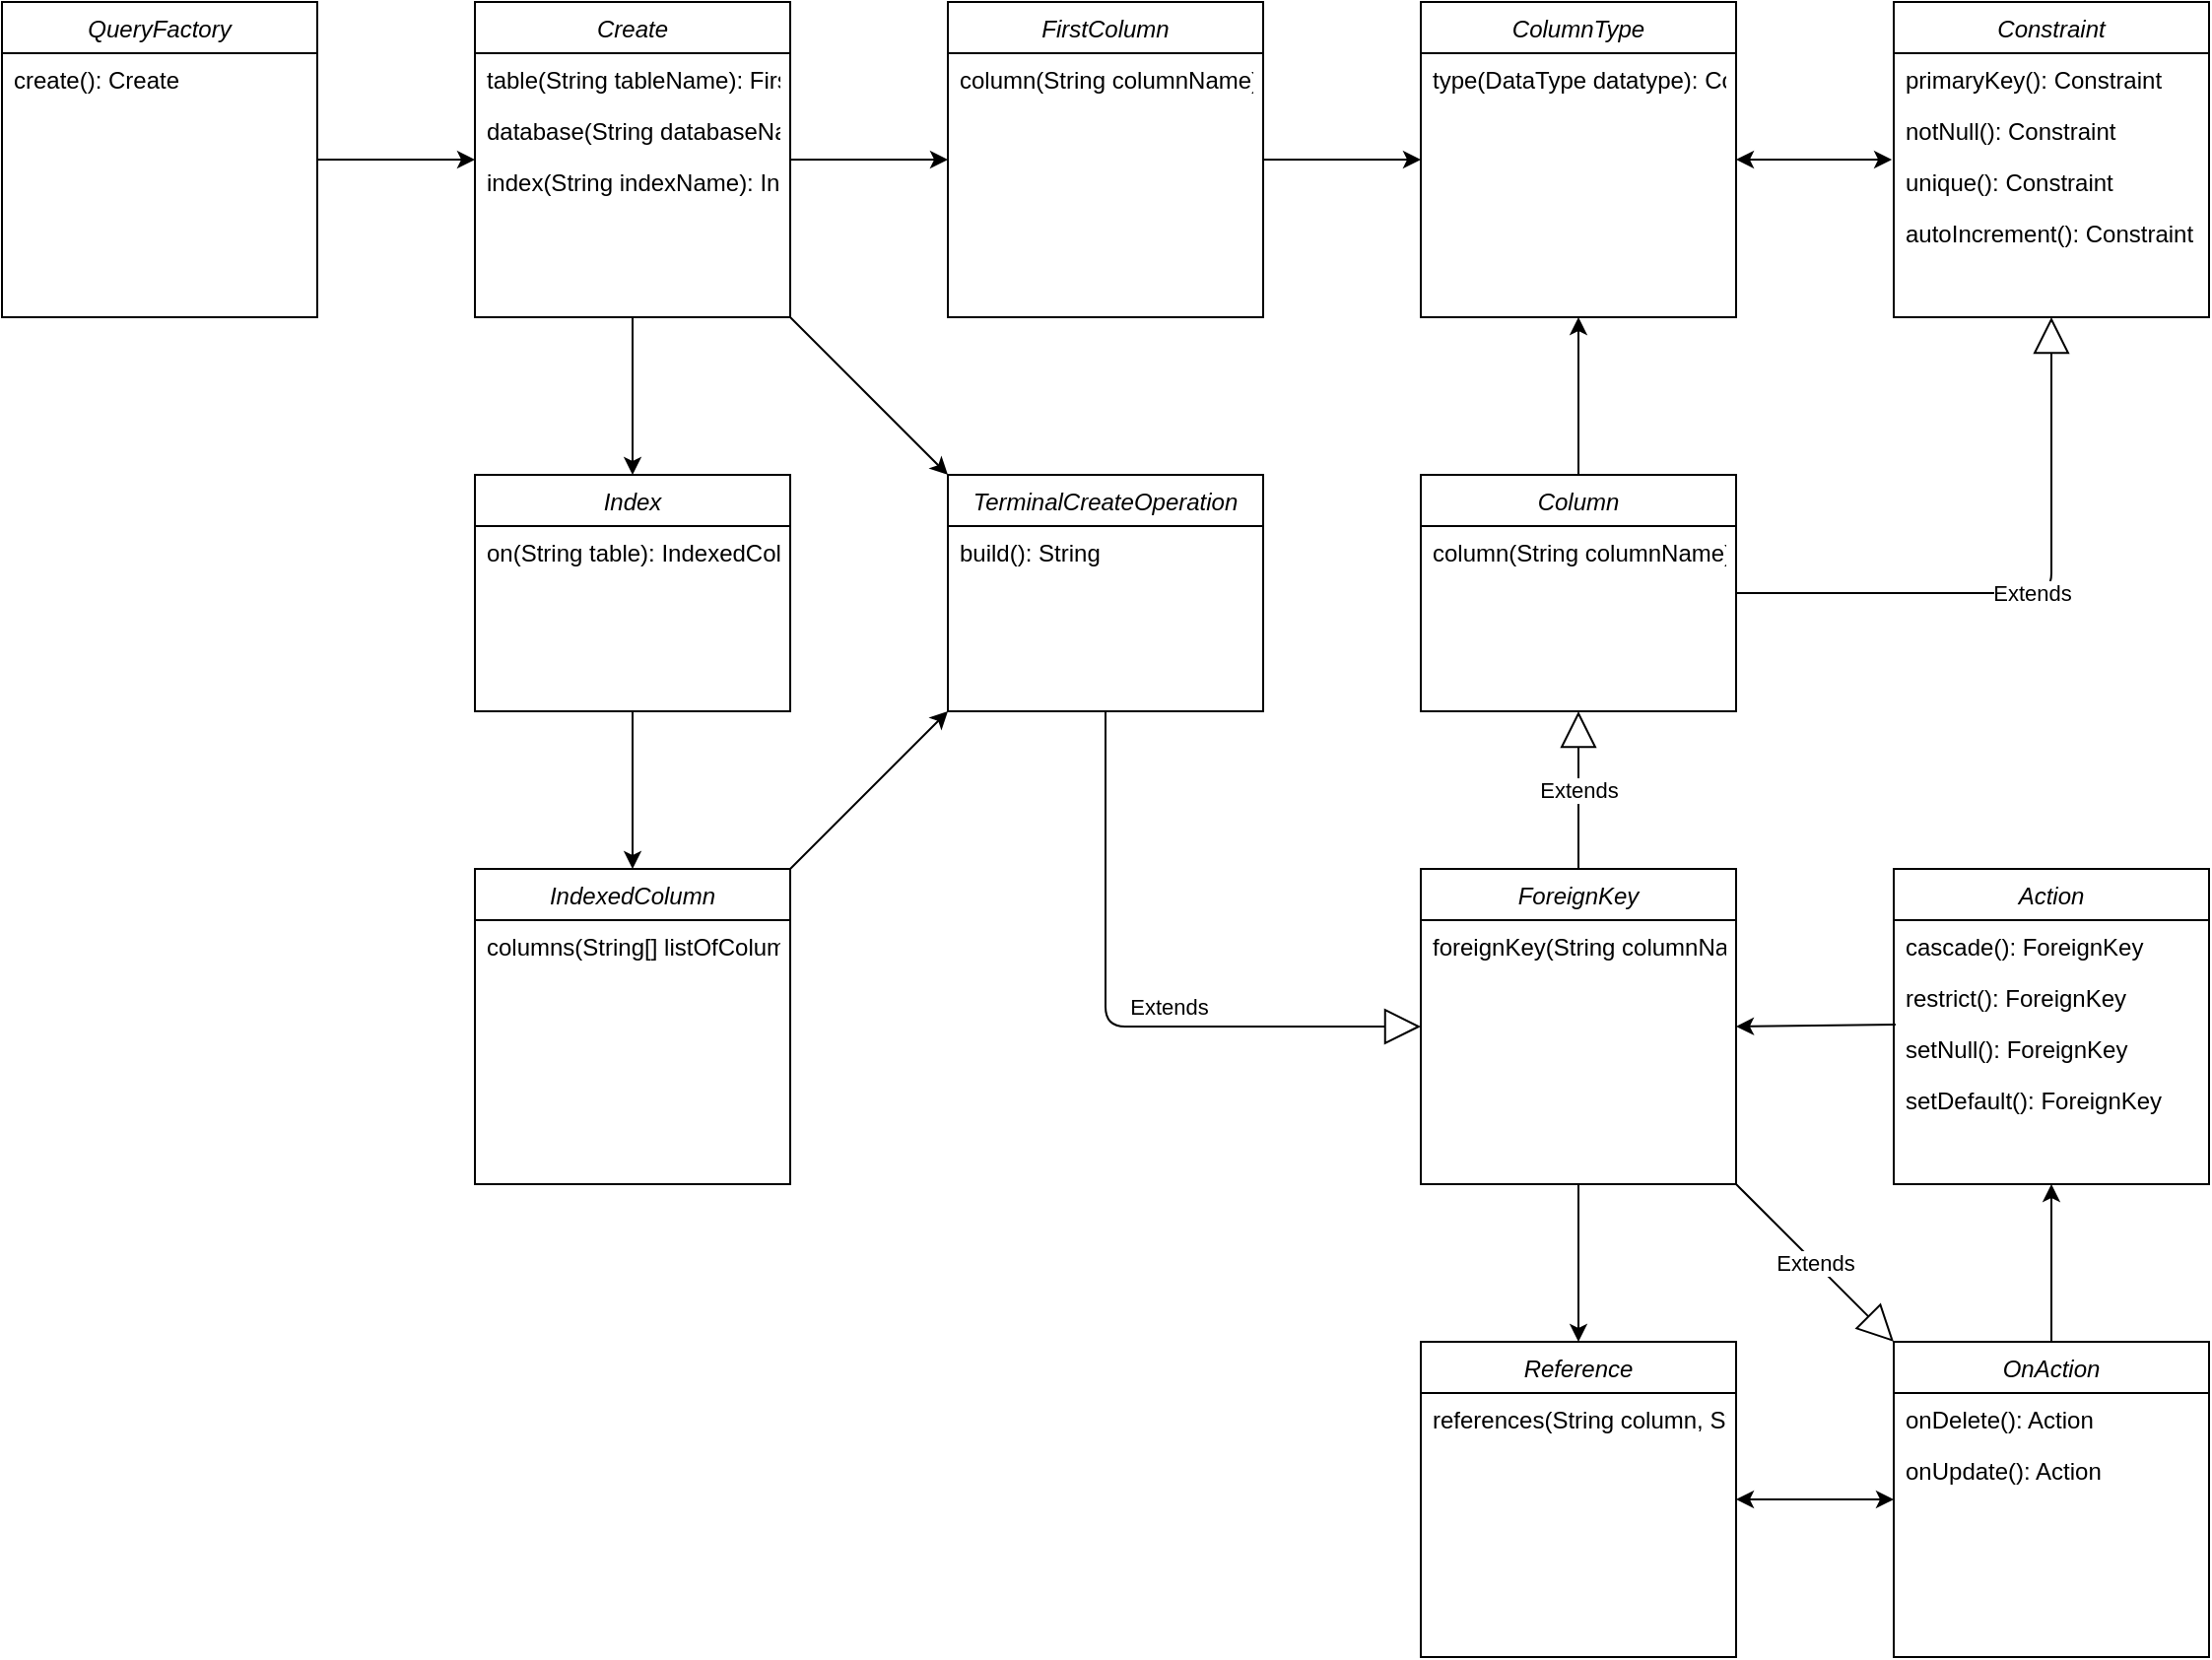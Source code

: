 <mxfile version="14.6.10" type="device"><diagram id="C5RBs43oDa-KdzZeNtuy" name="Page-1"><mxGraphModel dx="1026" dy="450" grid="1" gridSize="10" guides="1" tooltips="1" connect="1" arrows="1" fold="1" page="1" pageScale="1" pageWidth="827" pageHeight="1169" math="0" shadow="0"><root><mxCell id="WIyWlLk6GJQsqaUBKTNV-0"/><mxCell id="WIyWlLk6GJQsqaUBKTNV-1" parent="WIyWlLk6GJQsqaUBKTNV-0"/><mxCell id="zkfFHV4jXpPFQw0GAbJ--0" value="QueryFactory" style="swimlane;fontStyle=2;align=center;verticalAlign=top;childLayout=stackLayout;horizontal=1;startSize=26;horizontalStack=0;resizeParent=1;resizeLast=0;collapsible=1;marginBottom=0;rounded=0;shadow=0;strokeWidth=1;" parent="WIyWlLk6GJQsqaUBKTNV-1" vertex="1"><mxGeometry x="40" y="120" width="160" height="160" as="geometry"><mxRectangle x="230" y="140" width="160" height="26" as="alternateBounds"/></mxGeometry></mxCell><mxCell id="A3a8MVvxwytOtdOD7NzR-0" value="create(): Create" style="text;align=left;verticalAlign=top;spacingLeft=4;spacingRight=4;overflow=hidden;rotatable=0;points=[[0,0.5],[1,0.5]];portConstraint=eastwest;" parent="zkfFHV4jXpPFQw0GAbJ--0" vertex="1"><mxGeometry y="26" width="160" height="26" as="geometry"/></mxCell><mxCell id="395rzQ1Sz0LrWafPme_m-4" value="Create" style="swimlane;fontStyle=2;align=center;verticalAlign=top;childLayout=stackLayout;horizontal=1;startSize=26;horizontalStack=0;resizeParent=1;resizeLast=0;collapsible=1;marginBottom=0;rounded=0;shadow=0;strokeWidth=1;" parent="WIyWlLk6GJQsqaUBKTNV-1" vertex="1"><mxGeometry x="280" y="120" width="160" height="160" as="geometry"><mxRectangle x="230" y="140" width="160" height="26" as="alternateBounds"/></mxGeometry></mxCell><mxCell id="395rzQ1Sz0LrWafPme_m-5" value="table(String tableName): FirstColumn" style="text;align=left;verticalAlign=top;spacingLeft=4;spacingRight=4;overflow=hidden;rotatable=0;points=[[0,0.5],[1,0.5]];portConstraint=eastwest;" parent="395rzQ1Sz0LrWafPme_m-4" vertex="1"><mxGeometry y="26" width="160" height="26" as="geometry"/></mxCell><mxCell id="7ETvCpZVFwaiH-7jqnZN-0" value="database(String databaseName): TerminalOperation" style="text;align=left;verticalAlign=top;spacingLeft=4;spacingRight=4;overflow=hidden;rotatable=0;points=[[0,0.5],[1,0.5]];portConstraint=eastwest;" parent="395rzQ1Sz0LrWafPme_m-4" vertex="1"><mxGeometry y="52" width="160" height="26" as="geometry"/></mxCell><mxCell id="XbL8VKQHBPDlRRQsfSdW-14" value="index(String indexName): Index" style="text;align=left;verticalAlign=top;spacingLeft=4;spacingRight=4;overflow=hidden;rotatable=0;points=[[0,0.5],[1,0.5]];portConstraint=eastwest;" parent="395rzQ1Sz0LrWafPme_m-4" vertex="1"><mxGeometry y="78" width="160" height="26" as="geometry"/></mxCell><mxCell id="395rzQ1Sz0LrWafPme_m-12" value="" style="endArrow=classic;html=1;entryX=0;entryY=0.5;entryDx=0;entryDy=0;exitX=1;exitY=0.5;exitDx=0;exitDy=0;" parent="WIyWlLk6GJQsqaUBKTNV-1" source="zkfFHV4jXpPFQw0GAbJ--0" target="395rzQ1Sz0LrWafPme_m-4" edge="1"><mxGeometry width="50" height="50" relative="1" as="geometry"><mxPoint x="260" y="280" as="sourcePoint"/><mxPoint x="200" y="167" as="targetPoint"/></mxGeometry></mxCell><mxCell id="A3a8MVvxwytOtdOD7NzR-1" value="ColumnType" style="swimlane;fontStyle=2;align=center;verticalAlign=top;childLayout=stackLayout;horizontal=1;startSize=26;horizontalStack=0;resizeParent=1;resizeLast=0;collapsible=1;marginBottom=0;rounded=0;shadow=0;strokeWidth=1;" parent="WIyWlLk6GJQsqaUBKTNV-1" vertex="1"><mxGeometry x="760" y="120" width="160" height="160" as="geometry"><mxRectangle x="230" y="140" width="160" height="26" as="alternateBounds"/></mxGeometry></mxCell><mxCell id="A3a8MVvxwytOtdOD7NzR-2" value="type(DataType datatype): Constraint" style="text;align=left;verticalAlign=top;spacingLeft=4;spacingRight=4;overflow=hidden;rotatable=0;points=[[0,0.5],[1,0.5]];portConstraint=eastwest;" parent="A3a8MVvxwytOtdOD7NzR-1" vertex="1"><mxGeometry y="26" width="160" height="26" as="geometry"/></mxCell><mxCell id="A3a8MVvxwytOtdOD7NzR-3" value="FirstColumn" style="swimlane;fontStyle=2;align=center;verticalAlign=top;childLayout=stackLayout;horizontal=1;startSize=26;horizontalStack=0;resizeParent=1;resizeLast=0;collapsible=1;marginBottom=0;rounded=0;shadow=0;strokeWidth=1;" parent="WIyWlLk6GJQsqaUBKTNV-1" vertex="1"><mxGeometry x="520" y="120" width="160" height="160" as="geometry"><mxRectangle x="230" y="140" width="160" height="26" as="alternateBounds"/></mxGeometry></mxCell><mxCell id="XbL8VKQHBPDlRRQsfSdW-12" value="column(String columnName): ColumnType" style="text;align=left;verticalAlign=top;spacingLeft=4;spacingRight=4;overflow=hidden;rotatable=0;points=[[0,0.5],[1,0.5]];portConstraint=eastwest;" parent="A3a8MVvxwytOtdOD7NzR-3" vertex="1"><mxGeometry y="26" width="160" height="26" as="geometry"/></mxCell><mxCell id="A3a8MVvxwytOtdOD7NzR-5" value="" style="endArrow=classic;html=1;entryX=0;entryY=0.5;entryDx=0;entryDy=0;exitX=1;exitY=0.5;exitDx=0;exitDy=0;" parent="WIyWlLk6GJQsqaUBKTNV-1" source="395rzQ1Sz0LrWafPme_m-4" target="A3a8MVvxwytOtdOD7NzR-3" edge="1"><mxGeometry width="50" height="50" relative="1" as="geometry"><mxPoint x="210" y="190" as="sourcePoint"/><mxPoint x="290" y="190" as="targetPoint"/></mxGeometry></mxCell><mxCell id="A3a8MVvxwytOtdOD7NzR-6" value="" style="endArrow=classic;html=1;entryX=0;entryY=0.5;entryDx=0;entryDy=0;exitX=1;exitY=0.5;exitDx=0;exitDy=0;" parent="WIyWlLk6GJQsqaUBKTNV-1" source="A3a8MVvxwytOtdOD7NzR-3" target="A3a8MVvxwytOtdOD7NzR-1" edge="1"><mxGeometry width="50" height="50" relative="1" as="geometry"><mxPoint x="710" y="210" as="sourcePoint"/><mxPoint x="530" y="190" as="targetPoint"/></mxGeometry></mxCell><mxCell id="A3a8MVvxwytOtdOD7NzR-9" value="Column" style="swimlane;fontStyle=2;align=center;verticalAlign=top;childLayout=stackLayout;horizontal=1;startSize=26;horizontalStack=0;resizeParent=1;resizeLast=0;collapsible=1;marginBottom=0;rounded=0;shadow=0;strokeWidth=1;" parent="WIyWlLk6GJQsqaUBKTNV-1" vertex="1"><mxGeometry x="760" y="360" width="160" height="120" as="geometry"><mxRectangle x="230" y="140" width="160" height="26" as="alternateBounds"/></mxGeometry></mxCell><mxCell id="A3a8MVvxwytOtdOD7NzR-10" value="column(String columnName): ColumnType" style="text;align=left;verticalAlign=top;spacingLeft=4;spacingRight=4;overflow=hidden;rotatable=0;points=[[0,0.5],[1,0.5]];portConstraint=eastwest;" parent="A3a8MVvxwytOtdOD7NzR-9" vertex="1"><mxGeometry y="26" width="160" height="26" as="geometry"/></mxCell><mxCell id="7ETvCpZVFwaiH-7jqnZN-1" value="TerminalCreateOperation" style="swimlane;fontStyle=2;align=center;verticalAlign=top;childLayout=stackLayout;horizontal=1;startSize=26;horizontalStack=0;resizeParent=1;resizeLast=0;collapsible=1;marginBottom=0;rounded=0;shadow=0;strokeWidth=1;" parent="WIyWlLk6GJQsqaUBKTNV-1" vertex="1"><mxGeometry x="520" y="360" width="160" height="120" as="geometry"><mxRectangle x="230" y="140" width="160" height="26" as="alternateBounds"/></mxGeometry></mxCell><mxCell id="7ETvCpZVFwaiH-7jqnZN-2" value="build(): String" style="text;align=left;verticalAlign=top;spacingLeft=4;spacingRight=4;overflow=hidden;rotatable=0;points=[[0,0.5],[1,0.5]];portConstraint=eastwest;" parent="7ETvCpZVFwaiH-7jqnZN-1" vertex="1"><mxGeometry y="26" width="160" height="26" as="geometry"/></mxCell><mxCell id="7ETvCpZVFwaiH-7jqnZN-4" value="" style="endArrow=classic;html=1;entryX=0;entryY=0;entryDx=0;entryDy=0;exitX=1;exitY=1;exitDx=0;exitDy=0;" parent="WIyWlLk6GJQsqaUBKTNV-1" source="395rzQ1Sz0LrWafPme_m-4" target="7ETvCpZVFwaiH-7jqnZN-1" edge="1"><mxGeometry width="50" height="50" relative="1" as="geometry"><mxPoint x="450" y="190" as="sourcePoint"/><mxPoint x="530" y="190" as="targetPoint"/></mxGeometry></mxCell><mxCell id="kE2_z7dA7F_K42ZVnH6D-0" value="Constraint" style="swimlane;fontStyle=2;align=center;verticalAlign=top;childLayout=stackLayout;horizontal=1;startSize=26;horizontalStack=0;resizeParent=1;resizeLast=0;collapsible=1;marginBottom=0;rounded=0;shadow=0;strokeWidth=1;" parent="WIyWlLk6GJQsqaUBKTNV-1" vertex="1"><mxGeometry x="1000" y="120" width="160" height="160" as="geometry"><mxRectangle x="230" y="140" width="160" height="26" as="alternateBounds"/></mxGeometry></mxCell><mxCell id="XbL8VKQHBPDlRRQsfSdW-2" value="primaryKey(): Constraint" style="text;align=left;verticalAlign=top;spacingLeft=4;spacingRight=4;overflow=hidden;rotatable=0;points=[[0,0.5],[1,0.5]];portConstraint=eastwest;" parent="kE2_z7dA7F_K42ZVnH6D-0" vertex="1"><mxGeometry y="26" width="160" height="26" as="geometry"/></mxCell><mxCell id="kE2_z7dA7F_K42ZVnH6D-4" value="notNull(): Constraint" style="text;align=left;verticalAlign=top;spacingLeft=4;spacingRight=4;overflow=hidden;rotatable=0;points=[[0,0.5],[1,0.5]];portConstraint=eastwest;" parent="kE2_z7dA7F_K42ZVnH6D-0" vertex="1"><mxGeometry y="52" width="160" height="26" as="geometry"/></mxCell><mxCell id="kE2_z7dA7F_K42ZVnH6D-1" value="unique(): Constraint" style="text;align=left;verticalAlign=top;spacingLeft=4;spacingRight=4;overflow=hidden;rotatable=0;points=[[0,0.5],[1,0.5]];portConstraint=eastwest;" parent="kE2_z7dA7F_K42ZVnH6D-0" vertex="1"><mxGeometry y="78" width="160" height="26" as="geometry"/></mxCell><mxCell id="U4Ft35XA_AcwO2aNEbPQ-4" value="autoIncrement(): Constraint" style="text;align=left;verticalAlign=top;spacingLeft=4;spacingRight=4;overflow=hidden;rotatable=0;points=[[0,0.5],[1,0.5]];portConstraint=eastwest;" vertex="1" parent="kE2_z7dA7F_K42ZVnH6D-0"><mxGeometry y="104" width="160" height="26" as="geometry"/></mxCell><mxCell id="kE2_z7dA7F_K42ZVnH6D-2" value="Extends" style="endArrow=block;endSize=16;endFill=0;html=1;entryX=0.5;entryY=1;entryDx=0;entryDy=0;exitX=1;exitY=0.5;exitDx=0;exitDy=0;" parent="WIyWlLk6GJQsqaUBKTNV-1" source="A3a8MVvxwytOtdOD7NzR-9" target="kE2_z7dA7F_K42ZVnH6D-0" edge="1"><mxGeometry width="160" relative="1" as="geometry"><mxPoint x="1080" y="360" as="sourcePoint"/><mxPoint x="1090" y="250" as="targetPoint"/><Array as="points"><mxPoint x="1080" y="420"/></Array></mxGeometry></mxCell><mxCell id="XbL8VKQHBPDlRRQsfSdW-0" value="" style="endArrow=classic;html=1;exitX=0.5;exitY=0;exitDx=0;exitDy=0;entryX=0.5;entryY=1;entryDx=0;entryDy=0;" parent="WIyWlLk6GJQsqaUBKTNV-1" source="A3a8MVvxwytOtdOD7NzR-9" target="A3a8MVvxwytOtdOD7NzR-1" edge="1"><mxGeometry width="50" height="50" relative="1" as="geometry"><mxPoint x="930" y="190" as="sourcePoint"/><mxPoint x="940" y="260" as="targetPoint"/></mxGeometry></mxCell><mxCell id="XbL8VKQHBPDlRRQsfSdW-1" value="" style="endArrow=classic;startArrow=classic;html=1;exitX=-0.006;exitY=0.077;exitDx=0;exitDy=0;entryX=1;entryY=0.5;entryDx=0;entryDy=0;exitPerimeter=0;" parent="WIyWlLk6GJQsqaUBKTNV-1" source="kE2_z7dA7F_K42ZVnH6D-1" target="A3a8MVvxwytOtdOD7NzR-1" edge="1"><mxGeometry width="50" height="50" relative="1" as="geometry"><mxPoint x="999.96" y="598" as="sourcePoint"/><mxPoint x="920" y="598" as="targetPoint"/></mxGeometry></mxCell><mxCell id="XbL8VKQHBPDlRRQsfSdW-3" value="Reference" style="swimlane;fontStyle=2;align=center;verticalAlign=top;childLayout=stackLayout;horizontal=1;startSize=26;horizontalStack=0;resizeParent=1;resizeLast=0;collapsible=1;marginBottom=0;rounded=0;shadow=0;strokeWidth=1;" parent="WIyWlLk6GJQsqaUBKTNV-1" vertex="1"><mxGeometry x="760" y="800" width="160" height="160" as="geometry"><mxRectangle x="230" y="140" width="160" height="26" as="alternateBounds"/></mxGeometry></mxCell><mxCell id="XbL8VKQHBPDlRRQsfSdW-4" value="references(String column, String ofTable): OnAction" style="text;align=left;verticalAlign=top;spacingLeft=4;spacingRight=4;overflow=hidden;rotatable=0;points=[[0,0.5],[1,0.5]];portConstraint=eastwest;" parent="XbL8VKQHBPDlRRQsfSdW-3" vertex="1"><mxGeometry y="26" width="160" height="26" as="geometry"/></mxCell><mxCell id="XbL8VKQHBPDlRRQsfSdW-8" value="ForeignKey" style="swimlane;fontStyle=2;align=center;verticalAlign=top;childLayout=stackLayout;horizontal=1;startSize=26;horizontalStack=0;resizeParent=1;resizeLast=0;collapsible=1;marginBottom=0;rounded=0;shadow=0;strokeWidth=1;" parent="WIyWlLk6GJQsqaUBKTNV-1" vertex="1"><mxGeometry x="760" y="560" width="160" height="160" as="geometry"><mxRectangle x="230" y="140" width="160" height="26" as="alternateBounds"/></mxGeometry></mxCell><mxCell id="XbL8VKQHBPDlRRQsfSdW-7" value="foreignKey(String columnName): Reference" style="text;align=left;verticalAlign=top;spacingLeft=4;spacingRight=4;overflow=hidden;rotatable=0;points=[[0,0.5],[1,0.5]];portConstraint=eastwest;" parent="XbL8VKQHBPDlRRQsfSdW-8" vertex="1"><mxGeometry y="26" width="160" height="26" as="geometry"/></mxCell><mxCell id="XbL8VKQHBPDlRRQsfSdW-10" value="" style="endArrow=classic;startArrow=classic;html=1;exitX=0;exitY=0.5;exitDx=0;exitDy=0;entryX=1;entryY=0.5;entryDx=0;entryDy=0;" parent="WIyWlLk6GJQsqaUBKTNV-1" source="U4Ft35XA_AcwO2aNEbPQ-5" target="XbL8VKQHBPDlRRQsfSdW-3" edge="1"><mxGeometry width="50" height="50" relative="1" as="geometry"><mxPoint x="890" y="750" as="sourcePoint"/><mxPoint x="840" y="780" as="targetPoint"/></mxGeometry></mxCell><mxCell id="XbL8VKQHBPDlRRQsfSdW-11" value="Extends" style="endArrow=block;endSize=16;endFill=0;html=1;entryX=0.5;entryY=1;entryDx=0;entryDy=0;exitX=0.5;exitY=0;exitDx=0;exitDy=0;" parent="WIyWlLk6GJQsqaUBKTNV-1" source="XbL8VKQHBPDlRRQsfSdW-8" target="A3a8MVvxwytOtdOD7NzR-9" edge="1"><mxGeometry width="160" relative="1" as="geometry"><mxPoint x="930" y="450" as="sourcePoint"/><mxPoint x="1010" y="450" as="targetPoint"/></mxGeometry></mxCell><mxCell id="XbL8VKQHBPDlRRQsfSdW-13" value="Extends" style="endArrow=block;endSize=16;endFill=0;html=1;entryX=0;entryY=0.5;entryDx=0;entryDy=0;exitX=0.5;exitY=1;exitDx=0;exitDy=0;" parent="WIyWlLk6GJQsqaUBKTNV-1" source="7ETvCpZVFwaiH-7jqnZN-1" target="XbL8VKQHBPDlRRQsfSdW-8" edge="1"><mxGeometry x="0.2" y="10" width="160" relative="1" as="geometry"><mxPoint x="850" y="570" as="sourcePoint"/><mxPoint x="850" y="490" as="targetPoint"/><Array as="points"><mxPoint x="600" y="640"/></Array><mxPoint as="offset"/></mxGeometry></mxCell><mxCell id="XbL8VKQHBPDlRRQsfSdW-15" value="Index" style="swimlane;fontStyle=2;align=center;verticalAlign=top;childLayout=stackLayout;horizontal=1;startSize=26;horizontalStack=0;resizeParent=1;resizeLast=0;collapsible=1;marginBottom=0;rounded=0;shadow=0;strokeWidth=1;" parent="WIyWlLk6GJQsqaUBKTNV-1" vertex="1"><mxGeometry x="280" y="360" width="160" height="120" as="geometry"><mxRectangle x="230" y="140" width="160" height="26" as="alternateBounds"/></mxGeometry></mxCell><mxCell id="XbL8VKQHBPDlRRQsfSdW-16" value="on(String table): IndexedColumn" style="text;align=left;verticalAlign=top;spacingLeft=4;spacingRight=4;overflow=hidden;rotatable=0;points=[[0,0.5],[1,0.5]];portConstraint=eastwest;" parent="XbL8VKQHBPDlRRQsfSdW-15" vertex="1"><mxGeometry y="26" width="160" height="26" as="geometry"/></mxCell><mxCell id="XbL8VKQHBPDlRRQsfSdW-17" value="IndexedColumn" style="swimlane;fontStyle=2;align=center;verticalAlign=top;childLayout=stackLayout;horizontal=1;startSize=26;horizontalStack=0;resizeParent=1;resizeLast=0;collapsible=1;marginBottom=0;rounded=0;shadow=0;strokeWidth=1;" parent="WIyWlLk6GJQsqaUBKTNV-1" vertex="1"><mxGeometry x="280" y="560" width="160" height="160" as="geometry"><mxRectangle x="230" y="140" width="160" height="26" as="alternateBounds"/></mxGeometry></mxCell><mxCell id="XbL8VKQHBPDlRRQsfSdW-21" value="columns(String[] listOfColumns): TerminalOperation" style="text;align=left;verticalAlign=top;spacingLeft=4;spacingRight=4;overflow=hidden;rotatable=0;points=[[0,0.5],[1,0.5]];portConstraint=eastwest;" parent="XbL8VKQHBPDlRRQsfSdW-17" vertex="1"><mxGeometry y="26" width="160" height="26" as="geometry"/></mxCell><mxCell id="XbL8VKQHBPDlRRQsfSdW-19" value="" style="endArrow=classic;html=1;entryX=0.5;entryY=0;entryDx=0;entryDy=0;exitX=0.5;exitY=1;exitDx=0;exitDy=0;" parent="WIyWlLk6GJQsqaUBKTNV-1" source="395rzQ1Sz0LrWafPme_m-4" target="XbL8VKQHBPDlRRQsfSdW-15" edge="1"><mxGeometry width="50" height="50" relative="1" as="geometry"><mxPoint x="450" y="290" as="sourcePoint"/><mxPoint x="530" y="370" as="targetPoint"/></mxGeometry></mxCell><mxCell id="XbL8VKQHBPDlRRQsfSdW-20" value="" style="endArrow=classic;html=1;entryX=0.5;entryY=0;entryDx=0;entryDy=0;exitX=0.5;exitY=1;exitDx=0;exitDy=0;" parent="WIyWlLk6GJQsqaUBKTNV-1" source="XbL8VKQHBPDlRRQsfSdW-15" target="XbL8VKQHBPDlRRQsfSdW-17" edge="1"><mxGeometry width="50" height="50" relative="1" as="geometry"><mxPoint x="460" y="300" as="sourcePoint"/><mxPoint x="540" y="380" as="targetPoint"/></mxGeometry></mxCell><mxCell id="XbL8VKQHBPDlRRQsfSdW-23" value="" style="endArrow=classic;html=1;entryX=0;entryY=1;entryDx=0;entryDy=0;exitX=1;exitY=0;exitDx=0;exitDy=0;" parent="WIyWlLk6GJQsqaUBKTNV-1" source="XbL8VKQHBPDlRRQsfSdW-17" target="7ETvCpZVFwaiH-7jqnZN-1" edge="1"><mxGeometry width="50" height="50" relative="1" as="geometry"><mxPoint x="450" y="290" as="sourcePoint"/><mxPoint x="530" y="370" as="targetPoint"/></mxGeometry></mxCell><mxCell id="U4Ft35XA_AcwO2aNEbPQ-5" value="OnAction" style="swimlane;fontStyle=2;align=center;verticalAlign=top;childLayout=stackLayout;horizontal=1;startSize=26;horizontalStack=0;resizeParent=1;resizeLast=0;collapsible=1;marginBottom=0;rounded=0;shadow=0;strokeWidth=1;" vertex="1" parent="WIyWlLk6GJQsqaUBKTNV-1"><mxGeometry x="1000" y="800" width="160" height="160" as="geometry"><mxRectangle x="230" y="140" width="160" height="26" as="alternateBounds"/></mxGeometry></mxCell><mxCell id="U4Ft35XA_AcwO2aNEbPQ-6" value="onDelete(): Action" style="text;align=left;verticalAlign=top;spacingLeft=4;spacingRight=4;overflow=hidden;rotatable=0;points=[[0,0.5],[1,0.5]];portConstraint=eastwest;" vertex="1" parent="U4Ft35XA_AcwO2aNEbPQ-5"><mxGeometry y="26" width="160" height="26" as="geometry"/></mxCell><mxCell id="U4Ft35XA_AcwO2aNEbPQ-7" value="onUpdate(): Action" style="text;align=left;verticalAlign=top;spacingLeft=4;spacingRight=4;overflow=hidden;rotatable=0;points=[[0,0.5],[1,0.5]];portConstraint=eastwest;" vertex="1" parent="U4Ft35XA_AcwO2aNEbPQ-5"><mxGeometry y="52" width="160" height="26" as="geometry"/></mxCell><mxCell id="U4Ft35XA_AcwO2aNEbPQ-8" value="Action" style="swimlane;fontStyle=2;align=center;verticalAlign=top;childLayout=stackLayout;horizontal=1;startSize=26;horizontalStack=0;resizeParent=1;resizeLast=0;collapsible=1;marginBottom=0;rounded=0;shadow=0;strokeWidth=1;" vertex="1" parent="WIyWlLk6GJQsqaUBKTNV-1"><mxGeometry x="1000" y="560" width="160" height="160" as="geometry"><mxRectangle x="230" y="140" width="160" height="26" as="alternateBounds"/></mxGeometry></mxCell><mxCell id="U4Ft35XA_AcwO2aNEbPQ-9" value="cascade(): ForeignKey" style="text;align=left;verticalAlign=top;spacingLeft=4;spacingRight=4;overflow=hidden;rotatable=0;points=[[0,0.5],[1,0.5]];portConstraint=eastwest;" vertex="1" parent="U4Ft35XA_AcwO2aNEbPQ-8"><mxGeometry y="26" width="160" height="26" as="geometry"/></mxCell><mxCell id="U4Ft35XA_AcwO2aNEbPQ-11" value="restrict(): ForeignKey" style="text;align=left;verticalAlign=top;spacingLeft=4;spacingRight=4;overflow=hidden;rotatable=0;points=[[0,0.5],[1,0.5]];portConstraint=eastwest;" vertex="1" parent="U4Ft35XA_AcwO2aNEbPQ-8"><mxGeometry y="52" width="160" height="26" as="geometry"/></mxCell><mxCell id="U4Ft35XA_AcwO2aNEbPQ-12" value="setNull(): ForeignKey" style="text;align=left;verticalAlign=top;spacingLeft=4;spacingRight=4;overflow=hidden;rotatable=0;points=[[0,0.5],[1,0.5]];portConstraint=eastwest;" vertex="1" parent="U4Ft35XA_AcwO2aNEbPQ-8"><mxGeometry y="78" width="160" height="26" as="geometry"/></mxCell><mxCell id="U4Ft35XA_AcwO2aNEbPQ-13" value="setDefault(): ForeignKey" style="text;align=left;verticalAlign=top;spacingLeft=4;spacingRight=4;overflow=hidden;rotatable=0;points=[[0,0.5],[1,0.5]];portConstraint=eastwest;" vertex="1" parent="U4Ft35XA_AcwO2aNEbPQ-8"><mxGeometry y="104" width="160" height="26" as="geometry"/></mxCell><mxCell id="U4Ft35XA_AcwO2aNEbPQ-14" value="" style="endArrow=classic;html=1;exitX=0.5;exitY=1;exitDx=0;exitDy=0;entryX=0.5;entryY=0;entryDx=0;entryDy=0;" edge="1" parent="WIyWlLk6GJQsqaUBKTNV-1" source="XbL8VKQHBPDlRRQsfSdW-8" target="XbL8VKQHBPDlRRQsfSdW-3"><mxGeometry width="50" height="50" relative="1" as="geometry"><mxPoint x="1300" y="680" as="sourcePoint"/><mxPoint x="1300" y="600" as="targetPoint"/></mxGeometry></mxCell><mxCell id="U4Ft35XA_AcwO2aNEbPQ-15" value="" style="endArrow=classic;html=1;entryX=0.5;entryY=1;entryDx=0;entryDy=0;exitX=0.5;exitY=0;exitDx=0;exitDy=0;" edge="1" parent="WIyWlLk6GJQsqaUBKTNV-1" source="U4Ft35XA_AcwO2aNEbPQ-5" target="U4Ft35XA_AcwO2aNEbPQ-8"><mxGeometry width="50" height="50" relative="1" as="geometry"><mxPoint x="1170" y="890" as="sourcePoint"/><mxPoint x="1180" y="780" as="targetPoint"/></mxGeometry></mxCell><mxCell id="U4Ft35XA_AcwO2aNEbPQ-16" value="Extends" style="endArrow=block;endSize=16;endFill=0;html=1;entryX=0;entryY=0;entryDx=0;entryDy=0;exitX=1;exitY=1;exitDx=0;exitDy=0;" edge="1" parent="WIyWlLk6GJQsqaUBKTNV-1" source="XbL8VKQHBPDlRRQsfSdW-8" target="U4Ft35XA_AcwO2aNEbPQ-5"><mxGeometry width="160" relative="1" as="geometry"><mxPoint x="850" y="570" as="sourcePoint"/><mxPoint x="850" y="490" as="targetPoint"/></mxGeometry></mxCell><mxCell id="U4Ft35XA_AcwO2aNEbPQ-17" value="" style="endArrow=classic;html=1;entryX=1;entryY=0.5;entryDx=0;entryDy=0;exitX=0.006;exitY=0.038;exitDx=0;exitDy=0;exitPerimeter=0;" edge="1" parent="WIyWlLk6GJQsqaUBKTNV-1" source="U4Ft35XA_AcwO2aNEbPQ-12" target="XbL8VKQHBPDlRRQsfSdW-8"><mxGeometry width="50" height="50" relative="1" as="geometry"><mxPoint x="1090" y="810" as="sourcePoint"/><mxPoint x="1090" y="730" as="targetPoint"/></mxGeometry></mxCell></root></mxGraphModel></diagram></mxfile>